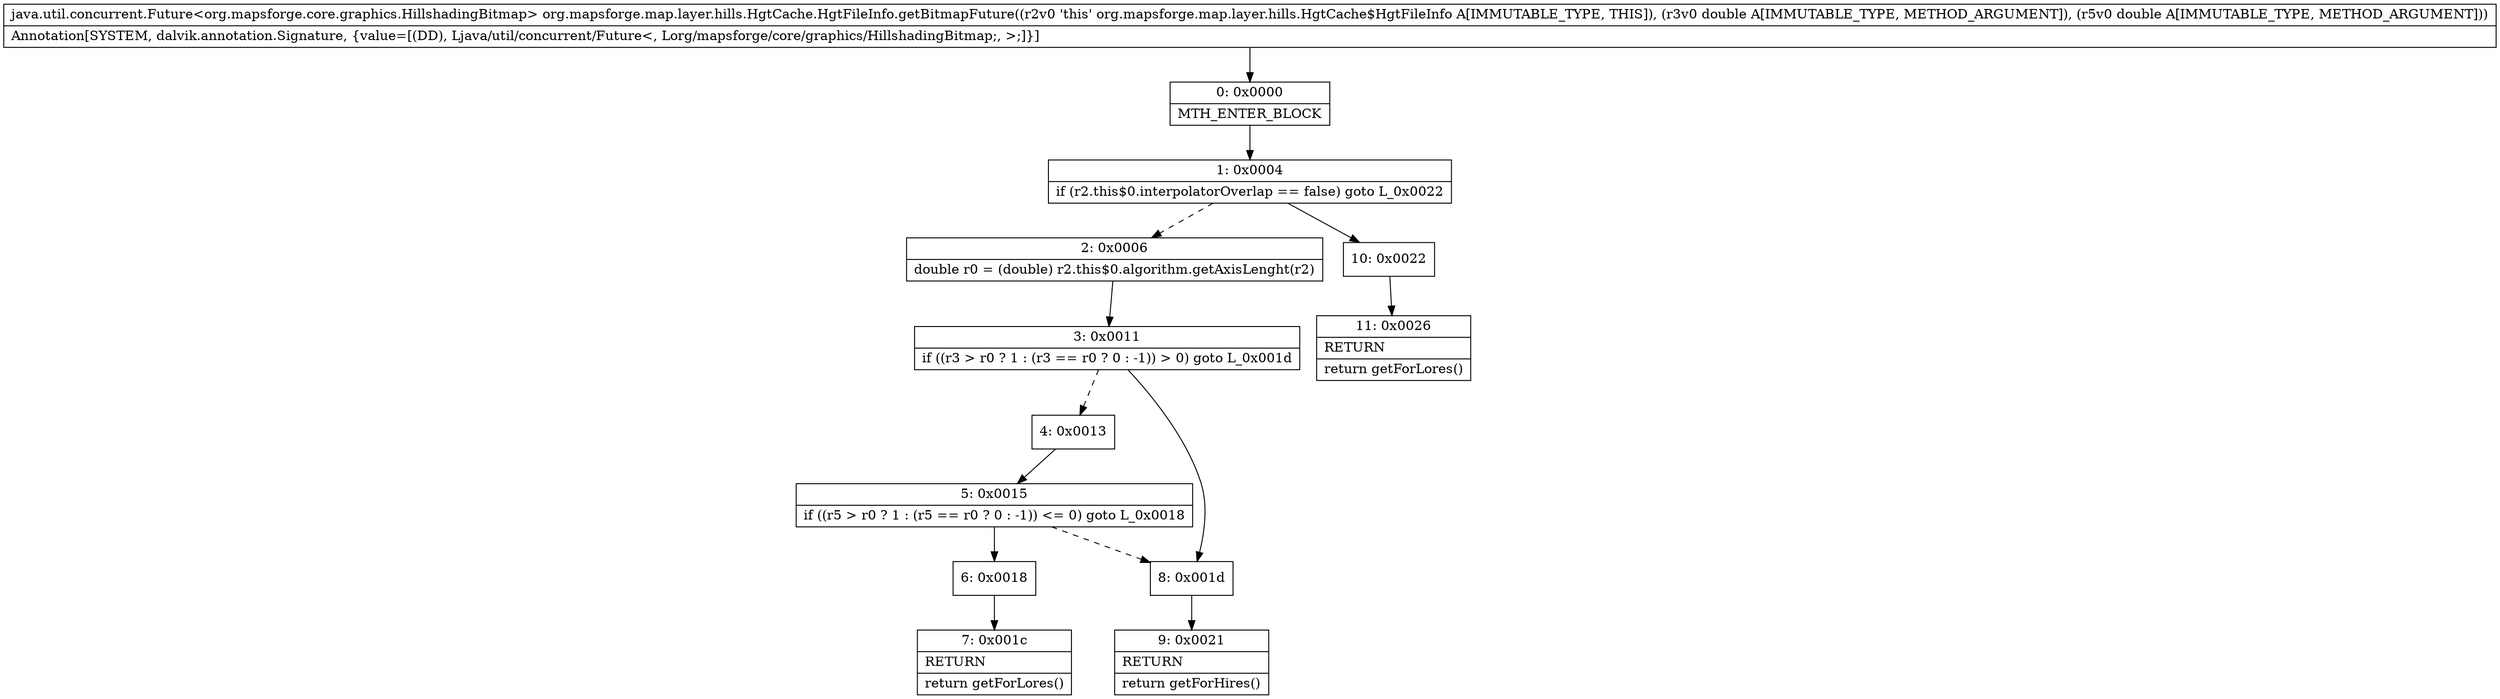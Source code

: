 digraph "CFG fororg.mapsforge.map.layer.hills.HgtCache.HgtFileInfo.getBitmapFuture(DD)Ljava\/util\/concurrent\/Future;" {
Node_0 [shape=record,label="{0\:\ 0x0000|MTH_ENTER_BLOCK\l}"];
Node_1 [shape=record,label="{1\:\ 0x0004|if (r2.this$0.interpolatorOverlap == false) goto L_0x0022\l}"];
Node_2 [shape=record,label="{2\:\ 0x0006|double r0 = (double) r2.this$0.algorithm.getAxisLenght(r2)\l}"];
Node_3 [shape=record,label="{3\:\ 0x0011|if ((r3 \> r0 ? 1 : (r3 == r0 ? 0 : \-1)) \> 0) goto L_0x001d\l}"];
Node_4 [shape=record,label="{4\:\ 0x0013}"];
Node_5 [shape=record,label="{5\:\ 0x0015|if ((r5 \> r0 ? 1 : (r5 == r0 ? 0 : \-1)) \<= 0) goto L_0x0018\l}"];
Node_6 [shape=record,label="{6\:\ 0x0018}"];
Node_7 [shape=record,label="{7\:\ 0x001c|RETURN\l|return getForLores()\l}"];
Node_8 [shape=record,label="{8\:\ 0x001d}"];
Node_9 [shape=record,label="{9\:\ 0x0021|RETURN\l|return getForHires()\l}"];
Node_10 [shape=record,label="{10\:\ 0x0022}"];
Node_11 [shape=record,label="{11\:\ 0x0026|RETURN\l|return getForLores()\l}"];
MethodNode[shape=record,label="{java.util.concurrent.Future\<org.mapsforge.core.graphics.HillshadingBitmap\> org.mapsforge.map.layer.hills.HgtCache.HgtFileInfo.getBitmapFuture((r2v0 'this' org.mapsforge.map.layer.hills.HgtCache$HgtFileInfo A[IMMUTABLE_TYPE, THIS]), (r3v0 double A[IMMUTABLE_TYPE, METHOD_ARGUMENT]), (r5v0 double A[IMMUTABLE_TYPE, METHOD_ARGUMENT]))  | Annotation[SYSTEM, dalvik.annotation.Signature, \{value=[(DD), Ljava\/util\/concurrent\/Future\<, Lorg\/mapsforge\/core\/graphics\/HillshadingBitmap;, \>;]\}]\l}"];
MethodNode -> Node_0;
Node_0 -> Node_1;
Node_1 -> Node_2[style=dashed];
Node_1 -> Node_10;
Node_2 -> Node_3;
Node_3 -> Node_4[style=dashed];
Node_3 -> Node_8;
Node_4 -> Node_5;
Node_5 -> Node_6;
Node_5 -> Node_8[style=dashed];
Node_6 -> Node_7;
Node_8 -> Node_9;
Node_10 -> Node_11;
}

